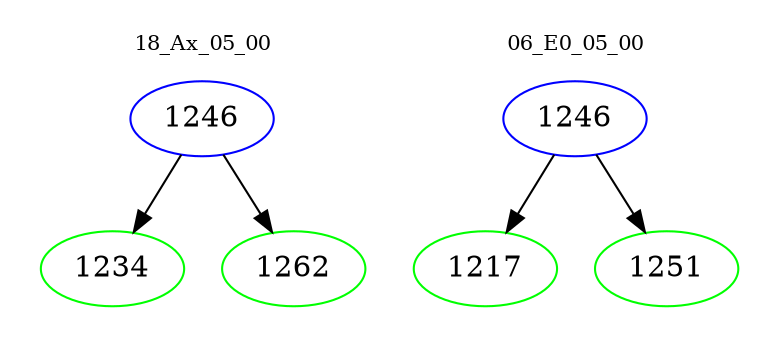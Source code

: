 digraph{
subgraph cluster_0 {
color = white
label = "18_Ax_05_00";
fontsize=10;
T0_1246 [label="1246", color="blue"]
T0_1246 -> T0_1234 [color="black"]
T0_1234 [label="1234", color="green"]
T0_1246 -> T0_1262 [color="black"]
T0_1262 [label="1262", color="green"]
}
subgraph cluster_1 {
color = white
label = "06_E0_05_00";
fontsize=10;
T1_1246 [label="1246", color="blue"]
T1_1246 -> T1_1217 [color="black"]
T1_1217 [label="1217", color="green"]
T1_1246 -> T1_1251 [color="black"]
T1_1251 [label="1251", color="green"]
}
}
